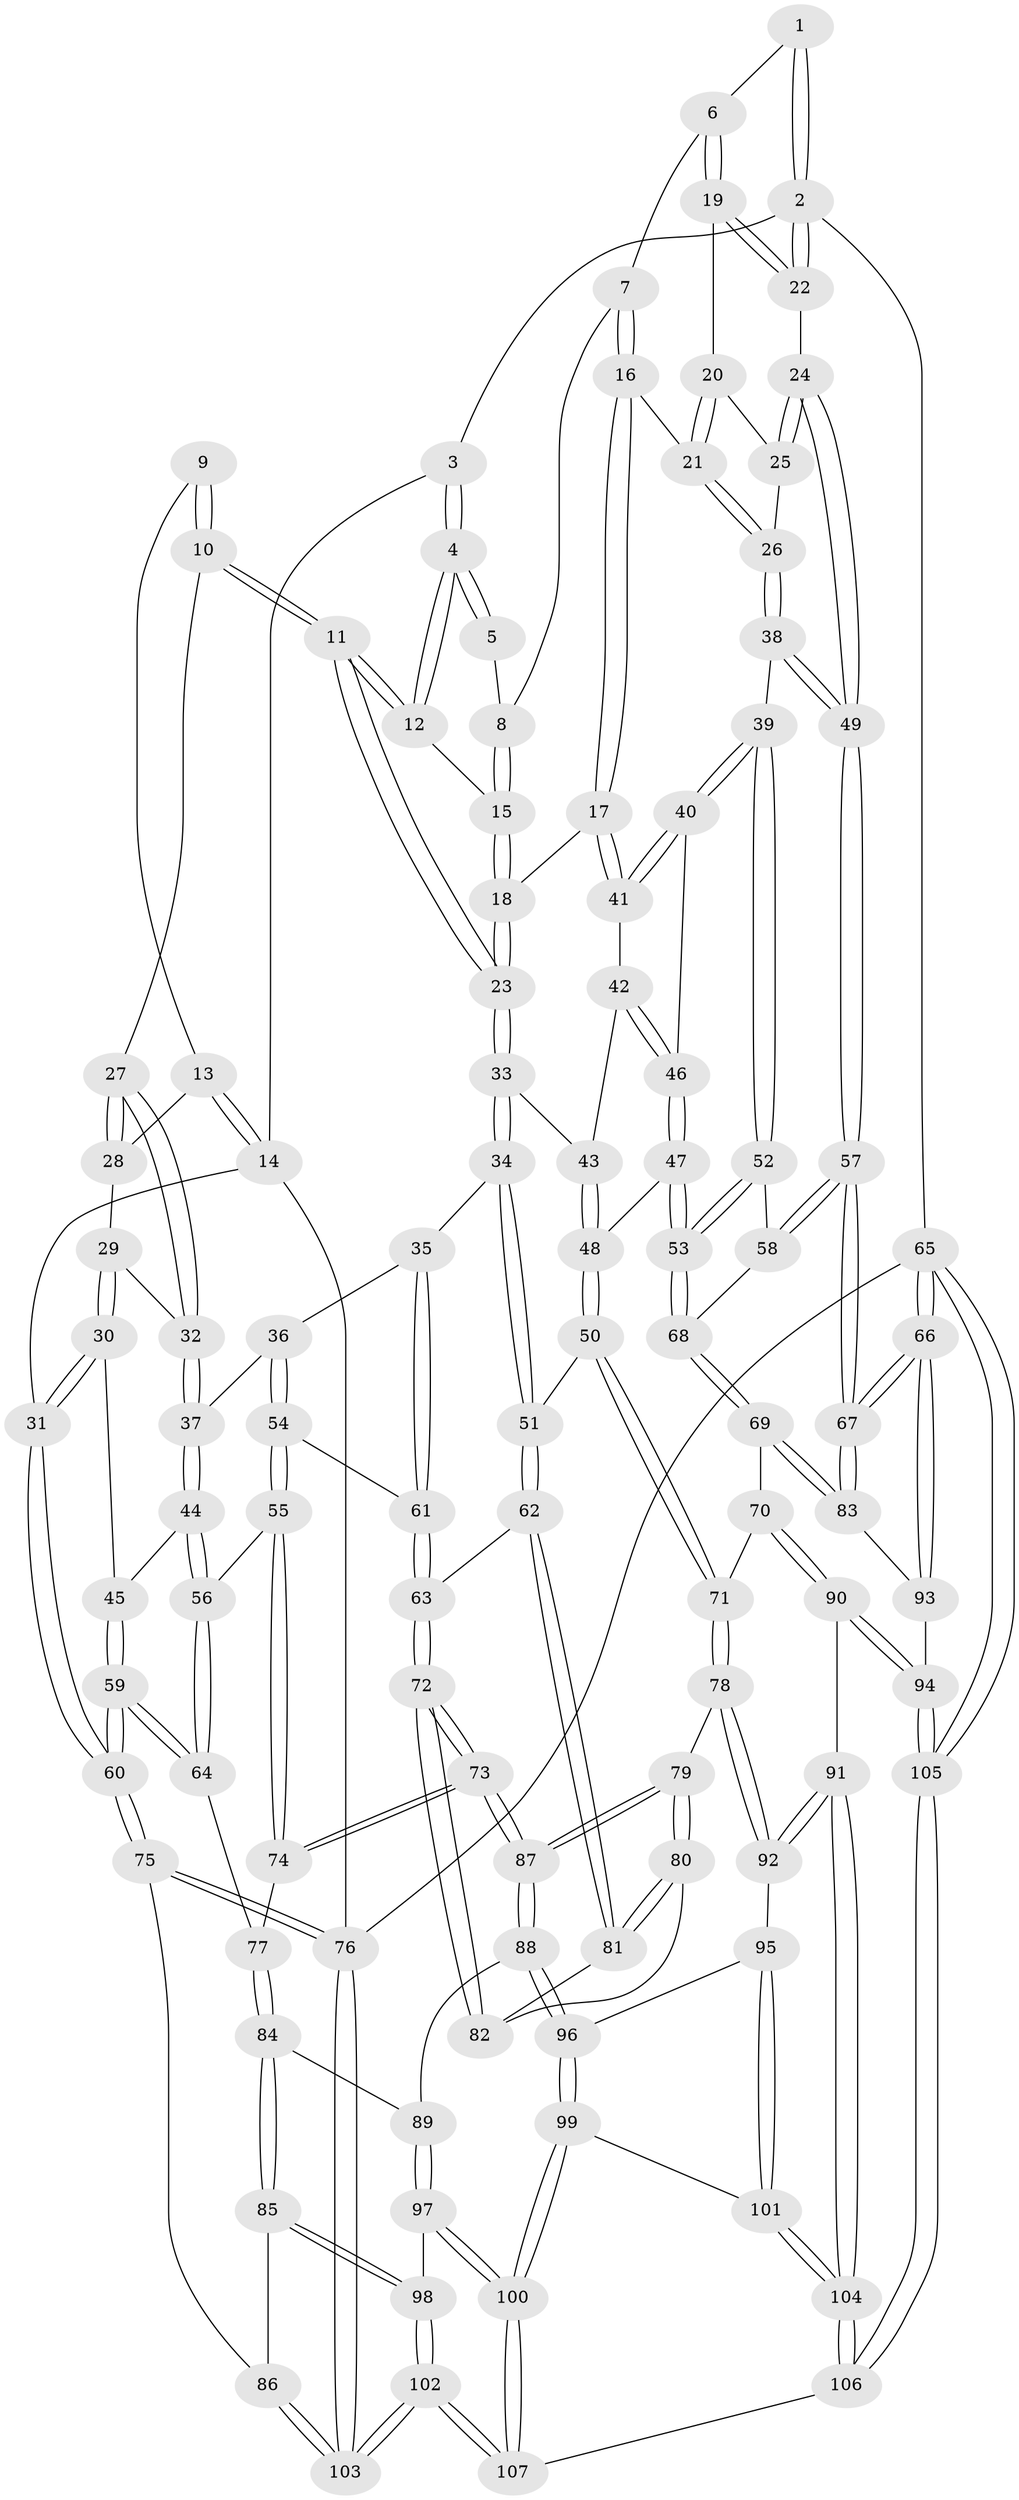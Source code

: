 // Generated by graph-tools (version 1.1) at 2025/11/02/27/25 16:11:56]
// undirected, 107 vertices, 264 edges
graph export_dot {
graph [start="1"]
  node [color=gray90,style=filled];
  1 [pos="+1+0"];
  2 [pos="+1+0"];
  3 [pos="+0.12018706357215718+0"];
  4 [pos="+0.5203573854601401+0"];
  5 [pos="+0.7567292395687527+0"];
  6 [pos="+0.8947938222375291+0.162876739878159"];
  7 [pos="+0.8019399348170139+0.1538383653615569"];
  8 [pos="+0.7949152660178432+0.14680468622613801"];
  9 [pos="+0.15025124659331768+0.08852031626163491"];
  10 [pos="+0.4235335119647055+0.1779405719242915"];
  11 [pos="+0.4467567464831391+0.1722686628151679"];
  12 [pos="+0.5104138430420999+0"];
  13 [pos="+0.07084377271133152+0.20970653995427518"];
  14 [pos="+0+0.20038674762965122"];
  15 [pos="+0.7133365661927579+0.16893378306058748"];
  16 [pos="+0.7862479482658985+0.29760467410076485"];
  17 [pos="+0.7463584880029493+0.30865177233459196"];
  18 [pos="+0.7182561770320081+0.29343770275126596"];
  19 [pos="+0.9136728337091377+0.20440151330112452"];
  20 [pos="+0.9004420307521258+0.25010899537356324"];
  21 [pos="+0.8561083033365093+0.30541944042476227"];
  22 [pos="+1+0.14071452567573664"];
  23 [pos="+0.49948043704147926+0.278800868407602"];
  24 [pos="+1+0.2472793859803404"];
  25 [pos="+0.9993737019928379+0.28638222993650964"];
  26 [pos="+0.9119789215343594+0.3903572202141938"];
  27 [pos="+0.3329564402360798+0.23586816408680003"];
  28 [pos="+0.09620018671841016+0.2365976904868168"];
  29 [pos="+0.09721486408339057+0.23971716797300316"];
  30 [pos="+0.12302833369287083+0.438392542825955"];
  31 [pos="+0+0.4133410106276304"];
  32 [pos="+0.259273161479342+0.35178121839819854"];
  33 [pos="+0.4974985119302436+0.331958318118221"];
  34 [pos="+0.4472803620590666+0.44177952612735816"];
  35 [pos="+0.44314021356844374+0.4432964791981533"];
  36 [pos="+0.24531872664183746+0.4241168728286733"];
  37 [pos="+0.24137259649978335+0.42233524922034815"];
  38 [pos="+0.9121126259542103+0.3906973897368489"];
  39 [pos="+0.8351686396106699+0.4684658301209337"];
  40 [pos="+0.7467901723598633+0.4225362624970271"];
  41 [pos="+0.7450443570910064+0.31934139244344156"];
  42 [pos="+0.6513313234139819+0.40667676625621046"];
  43 [pos="+0.596104996173355+0.41146421747773876"];
  44 [pos="+0.15506839462787872+0.45463947470818944"];
  45 [pos="+0.13197854603567413+0.44651198808799064"];
  46 [pos="+0.725335560079479+0.4432093795736536"];
  47 [pos="+0.6748158070640925+0.5305368289074006"];
  48 [pos="+0.6634019217121323+0.5318266558402226"];
  49 [pos="+1+0.5383306118938798"];
  50 [pos="+0.5971794894721026+0.5794649240790337"];
  51 [pos="+0.5177387155693323+0.5711789041534061"];
  52 [pos="+0.8353258636172514+0.47813051470335377"];
  53 [pos="+0.7425217059190968+0.5698460024770552"];
  54 [pos="+0.32100087097349633+0.57096338579348"];
  55 [pos="+0.2977024674718641+0.599051952755531"];
  56 [pos="+0.17067065856554992+0.5105993972587864"];
  57 [pos="+1+0.6418917111253759"];
  58 [pos="+0.8905068270309424+0.5571401092951159"];
  59 [pos="+0+0.6374625735600272"];
  60 [pos="+0+0.6978931134697924"];
  61 [pos="+0.33963196842052734+0.5628524523710494"];
  62 [pos="+0.49434394554199446+0.6060128327215005"];
  63 [pos="+0.4305992021137345+0.6231503510339355"];
  64 [pos="+0.14865820200398566+0.6532592810220257"];
  65 [pos="+1+1"];
  66 [pos="+1+1"];
  67 [pos="+1+0.6455031472841904"];
  68 [pos="+0.7760051060422417+0.6254744604895305"];
  69 [pos="+0.7777902947963065+0.6746765747044942"];
  70 [pos="+0.7547938107213702+0.7022164572742214"];
  71 [pos="+0.637915530458319+0.6973147593248284"];
  72 [pos="+0.3517640368610734+0.7092143674403953"];
  73 [pos="+0.3425762485720066+0.7173393499559269"];
  74 [pos="+0.2927528430029299+0.6228032129803858"];
  75 [pos="+0+0.736954205696888"];
  76 [pos="+0+1"];
  77 [pos="+0.15634905638495036+0.6607189538814463"];
  78 [pos="+0.5718585922509646+0.7810408545882851"];
  79 [pos="+0.5106624948281792+0.7400432394198694"];
  80 [pos="+0.506213850750164+0.71791460059867"];
  81 [pos="+0.49666504774793263+0.6606218175906023"];
  82 [pos="+0.4290674531627007+0.6899870991059137"];
  83 [pos="+0.9847044263874581+0.7164842415517817"];
  84 [pos="+0.18539636745292268+0.7972371373516757"];
  85 [pos="+0.11779525646497119+0.8370257299715125"];
  86 [pos="+0.11261808011153344+0.8374203021790224"];
  87 [pos="+0.34053813848303166+0.7791015924364222"];
  88 [pos="+0.33337291016440357+0.7924183506157203"];
  89 [pos="+0.24651919672704195+0.8090458437497091"];
  90 [pos="+0.7664335802678216+0.8534429817325772"];
  91 [pos="+0.5870750667701001+0.8420744758171812"];
  92 [pos="+0.5825577420342987+0.8379505659155505"];
  93 [pos="+0.8594540897171236+0.849936846368897"];
  94 [pos="+0.8017768048019994+0.8888188772858702"];
  95 [pos="+0.5409609736727553+0.8556673529831976"];
  96 [pos="+0.3522784260895397+0.8228001491563972"];
  97 [pos="+0.245355537335244+0.9390939051538452"];
  98 [pos="+0.1527948289440746+0.9358604447149754"];
  99 [pos="+0.39370422119727483+0.9739952876298076"];
  100 [pos="+0.35060400160234173+1"];
  101 [pos="+0.47184083613766037+0.9253048191101219"];
  102 [pos="+0.1408863767098354+1"];
  103 [pos="+0+1"];
  104 [pos="+0.6036719874711303+1"];
  105 [pos="+0.8328307577555347+1"];
  106 [pos="+0.6505595828137961+1"];
  107 [pos="+0.3503436172651371+1"];
  1 -- 2;
  1 -- 2;
  1 -- 6;
  2 -- 3;
  2 -- 22;
  2 -- 22;
  2 -- 65;
  3 -- 4;
  3 -- 4;
  3 -- 14;
  4 -- 5;
  4 -- 5;
  4 -- 12;
  4 -- 12;
  5 -- 8;
  6 -- 7;
  6 -- 19;
  6 -- 19;
  7 -- 8;
  7 -- 16;
  7 -- 16;
  8 -- 15;
  8 -- 15;
  9 -- 10;
  9 -- 10;
  9 -- 13;
  10 -- 11;
  10 -- 11;
  10 -- 27;
  11 -- 12;
  11 -- 12;
  11 -- 23;
  11 -- 23;
  12 -- 15;
  13 -- 14;
  13 -- 14;
  13 -- 28;
  14 -- 31;
  14 -- 76;
  15 -- 18;
  15 -- 18;
  16 -- 17;
  16 -- 17;
  16 -- 21;
  17 -- 18;
  17 -- 41;
  17 -- 41;
  18 -- 23;
  18 -- 23;
  19 -- 20;
  19 -- 22;
  19 -- 22;
  20 -- 21;
  20 -- 21;
  20 -- 25;
  21 -- 26;
  21 -- 26;
  22 -- 24;
  23 -- 33;
  23 -- 33;
  24 -- 25;
  24 -- 25;
  24 -- 49;
  24 -- 49;
  25 -- 26;
  26 -- 38;
  26 -- 38;
  27 -- 28;
  27 -- 28;
  27 -- 32;
  27 -- 32;
  28 -- 29;
  29 -- 30;
  29 -- 30;
  29 -- 32;
  30 -- 31;
  30 -- 31;
  30 -- 45;
  31 -- 60;
  31 -- 60;
  32 -- 37;
  32 -- 37;
  33 -- 34;
  33 -- 34;
  33 -- 43;
  34 -- 35;
  34 -- 51;
  34 -- 51;
  35 -- 36;
  35 -- 61;
  35 -- 61;
  36 -- 37;
  36 -- 54;
  36 -- 54;
  37 -- 44;
  37 -- 44;
  38 -- 39;
  38 -- 49;
  38 -- 49;
  39 -- 40;
  39 -- 40;
  39 -- 52;
  39 -- 52;
  40 -- 41;
  40 -- 41;
  40 -- 46;
  41 -- 42;
  42 -- 43;
  42 -- 46;
  42 -- 46;
  43 -- 48;
  43 -- 48;
  44 -- 45;
  44 -- 56;
  44 -- 56;
  45 -- 59;
  45 -- 59;
  46 -- 47;
  46 -- 47;
  47 -- 48;
  47 -- 53;
  47 -- 53;
  48 -- 50;
  48 -- 50;
  49 -- 57;
  49 -- 57;
  50 -- 51;
  50 -- 71;
  50 -- 71;
  51 -- 62;
  51 -- 62;
  52 -- 53;
  52 -- 53;
  52 -- 58;
  53 -- 68;
  53 -- 68;
  54 -- 55;
  54 -- 55;
  54 -- 61;
  55 -- 56;
  55 -- 74;
  55 -- 74;
  56 -- 64;
  56 -- 64;
  57 -- 58;
  57 -- 58;
  57 -- 67;
  57 -- 67;
  58 -- 68;
  59 -- 60;
  59 -- 60;
  59 -- 64;
  59 -- 64;
  60 -- 75;
  60 -- 75;
  61 -- 63;
  61 -- 63;
  62 -- 63;
  62 -- 81;
  62 -- 81;
  63 -- 72;
  63 -- 72;
  64 -- 77;
  65 -- 66;
  65 -- 66;
  65 -- 105;
  65 -- 105;
  65 -- 76;
  66 -- 67;
  66 -- 67;
  66 -- 93;
  66 -- 93;
  67 -- 83;
  67 -- 83;
  68 -- 69;
  68 -- 69;
  69 -- 70;
  69 -- 83;
  69 -- 83;
  70 -- 71;
  70 -- 90;
  70 -- 90;
  71 -- 78;
  71 -- 78;
  72 -- 73;
  72 -- 73;
  72 -- 82;
  72 -- 82;
  73 -- 74;
  73 -- 74;
  73 -- 87;
  73 -- 87;
  74 -- 77;
  75 -- 76;
  75 -- 76;
  75 -- 86;
  76 -- 103;
  76 -- 103;
  77 -- 84;
  77 -- 84;
  78 -- 79;
  78 -- 92;
  78 -- 92;
  79 -- 80;
  79 -- 80;
  79 -- 87;
  79 -- 87;
  80 -- 81;
  80 -- 81;
  80 -- 82;
  81 -- 82;
  83 -- 93;
  84 -- 85;
  84 -- 85;
  84 -- 89;
  85 -- 86;
  85 -- 98;
  85 -- 98;
  86 -- 103;
  86 -- 103;
  87 -- 88;
  87 -- 88;
  88 -- 89;
  88 -- 96;
  88 -- 96;
  89 -- 97;
  89 -- 97;
  90 -- 91;
  90 -- 94;
  90 -- 94;
  91 -- 92;
  91 -- 92;
  91 -- 104;
  91 -- 104;
  92 -- 95;
  93 -- 94;
  94 -- 105;
  94 -- 105;
  95 -- 96;
  95 -- 101;
  95 -- 101;
  96 -- 99;
  96 -- 99;
  97 -- 98;
  97 -- 100;
  97 -- 100;
  98 -- 102;
  98 -- 102;
  99 -- 100;
  99 -- 100;
  99 -- 101;
  100 -- 107;
  100 -- 107;
  101 -- 104;
  101 -- 104;
  102 -- 103;
  102 -- 103;
  102 -- 107;
  102 -- 107;
  104 -- 106;
  104 -- 106;
  105 -- 106;
  105 -- 106;
  106 -- 107;
}
